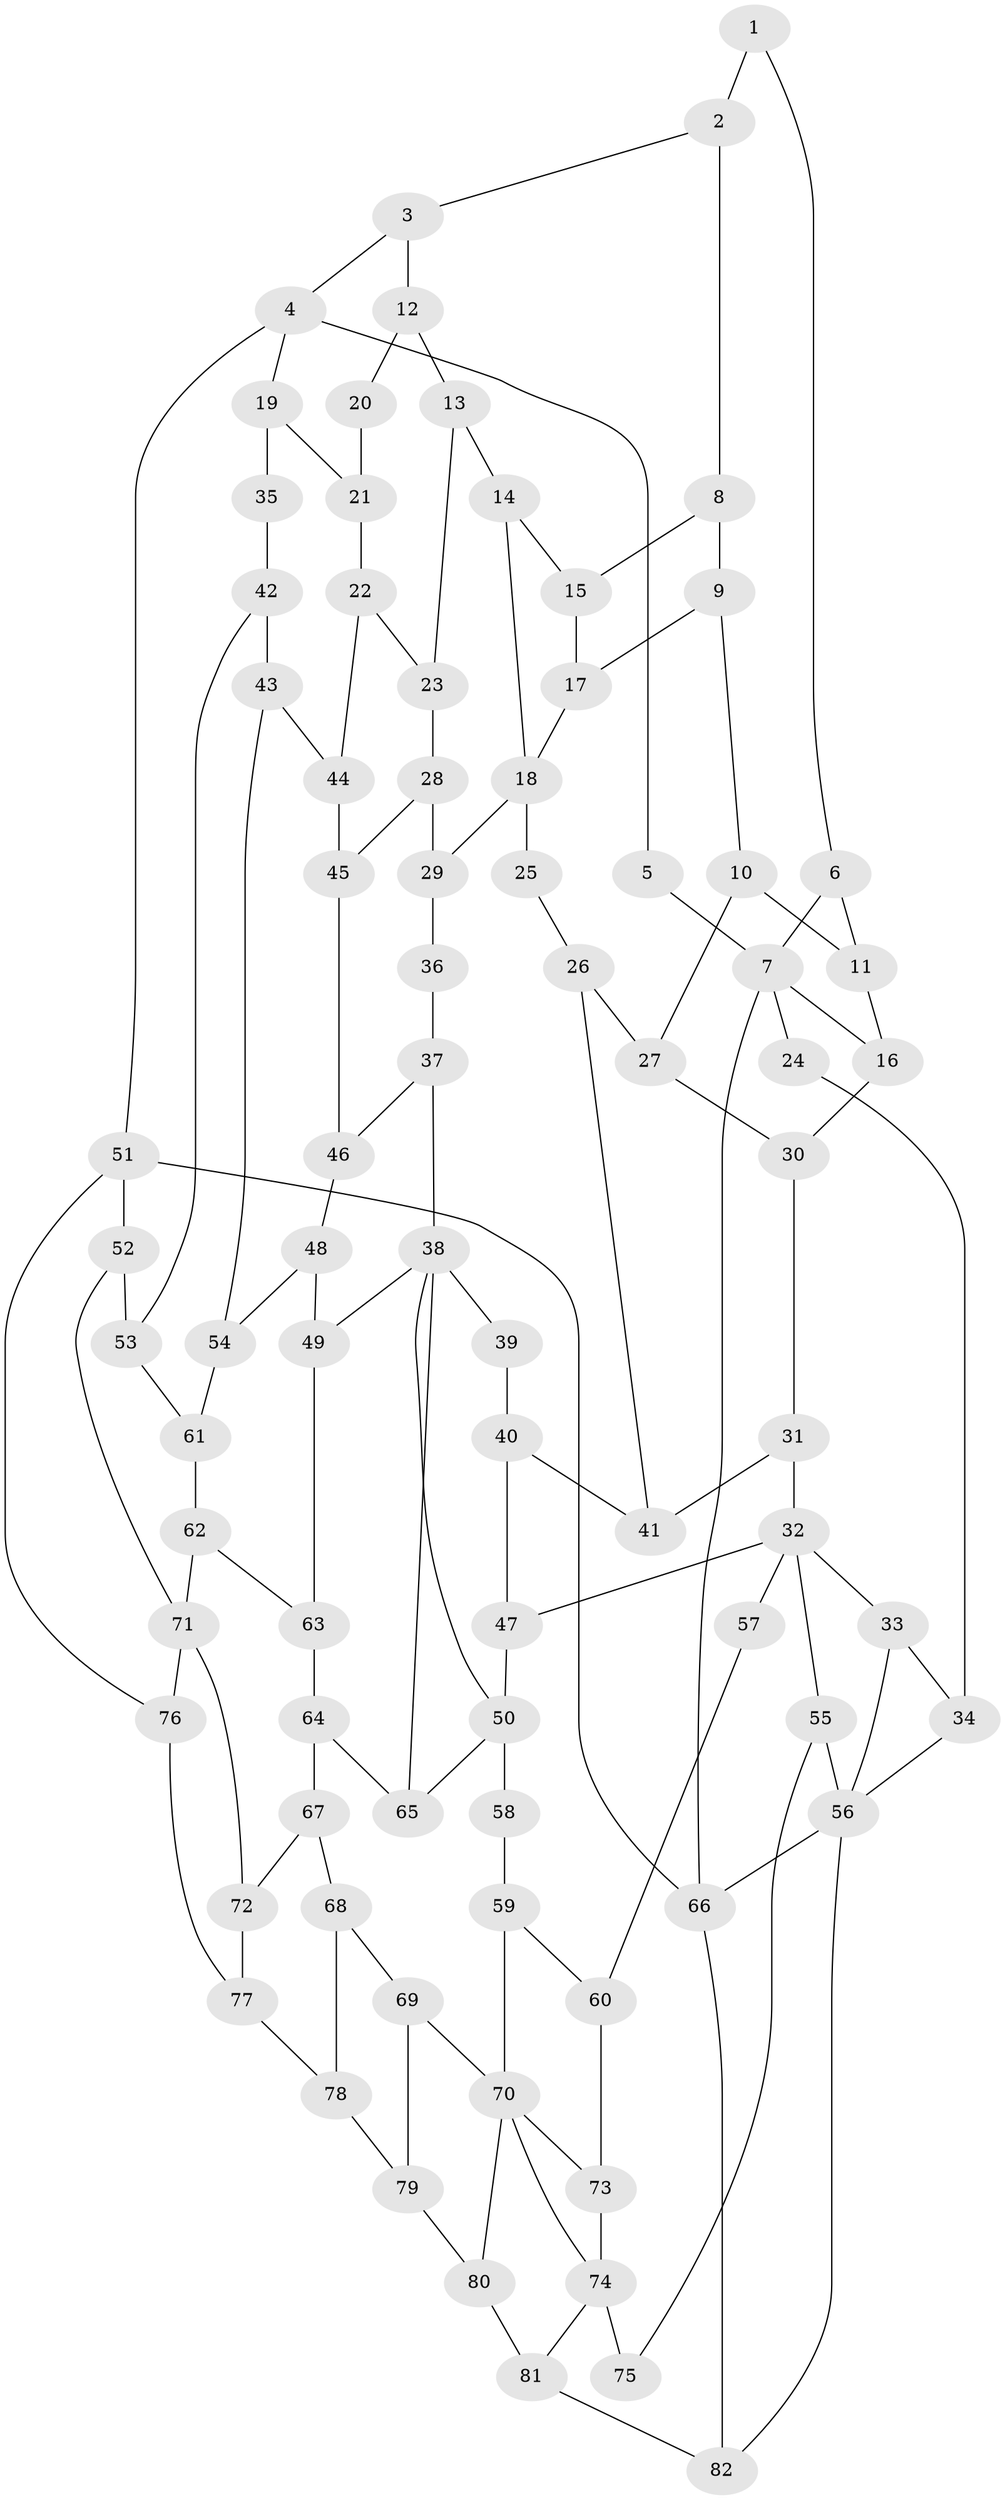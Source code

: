 // original degree distribution, {3: 0.042735042735042736, 4: 0.18803418803418803, 5: 0.5555555555555556, 6: 0.21367521367521367}
// Generated by graph-tools (version 1.1) at 2025/54/03/04/25 22:54:24]
// undirected, 82 vertices, 126 edges
graph export_dot {
  node [color=gray90,style=filled];
  1;
  2;
  3;
  4;
  5;
  6;
  7;
  8;
  9;
  10;
  11;
  12;
  13;
  14;
  15;
  16;
  17;
  18;
  19;
  20;
  21;
  22;
  23;
  24;
  25;
  26;
  27;
  28;
  29;
  30;
  31;
  32;
  33;
  34;
  35;
  36;
  37;
  38;
  39;
  40;
  41;
  42;
  43;
  44;
  45;
  46;
  47;
  48;
  49;
  50;
  51;
  52;
  53;
  54;
  55;
  56;
  57;
  58;
  59;
  60;
  61;
  62;
  63;
  64;
  65;
  66;
  67;
  68;
  69;
  70;
  71;
  72;
  73;
  74;
  75;
  76;
  77;
  78;
  79;
  80;
  81;
  82;
  1 -- 2 [weight=1.0];
  1 -- 6 [weight=1.0];
  2 -- 3 [weight=1.0];
  2 -- 8 [weight=1.0];
  3 -- 4 [weight=1.0];
  3 -- 12 [weight=1.0];
  4 -- 5 [weight=1.0];
  4 -- 19 [weight=1.0];
  4 -- 51 [weight=1.0];
  5 -- 7 [weight=2.0];
  6 -- 7 [weight=1.0];
  6 -- 11 [weight=1.0];
  7 -- 16 [weight=1.0];
  7 -- 24 [weight=2.0];
  7 -- 66 [weight=1.0];
  8 -- 9 [weight=1.0];
  8 -- 15 [weight=1.0];
  9 -- 10 [weight=1.0];
  9 -- 17 [weight=1.0];
  10 -- 11 [weight=1.0];
  10 -- 27 [weight=1.0];
  11 -- 16 [weight=1.0];
  12 -- 13 [weight=1.0];
  12 -- 20 [weight=1.0];
  13 -- 14 [weight=1.0];
  13 -- 23 [weight=1.0];
  14 -- 15 [weight=1.0];
  14 -- 18 [weight=1.0];
  15 -- 17 [weight=1.0];
  16 -- 30 [weight=1.0];
  17 -- 18 [weight=1.0];
  18 -- 25 [weight=2.0];
  18 -- 29 [weight=2.0];
  19 -- 21 [weight=1.0];
  19 -- 35 [weight=2.0];
  20 -- 21 [weight=1.0];
  21 -- 22 [weight=1.0];
  22 -- 23 [weight=1.0];
  22 -- 44 [weight=1.0];
  23 -- 28 [weight=1.0];
  24 -- 34 [weight=1.0];
  25 -- 26 [weight=1.0];
  26 -- 27 [weight=1.0];
  26 -- 41 [weight=1.0];
  27 -- 30 [weight=1.0];
  28 -- 29 [weight=1.0];
  28 -- 45 [weight=1.0];
  29 -- 36 [weight=2.0];
  30 -- 31 [weight=1.0];
  31 -- 32 [weight=1.0];
  31 -- 41 [weight=1.0];
  32 -- 33 [weight=1.0];
  32 -- 47 [weight=1.0];
  32 -- 55 [weight=1.0];
  32 -- 57 [weight=2.0];
  33 -- 34 [weight=1.0];
  33 -- 56 [weight=1.0];
  34 -- 56 [weight=1.0];
  35 -- 42 [weight=1.0];
  36 -- 37 [weight=1.0];
  37 -- 38 [weight=1.0];
  37 -- 46 [weight=1.0];
  38 -- 39 [weight=2.0];
  38 -- 49 [weight=1.0];
  38 -- 50 [weight=1.0];
  38 -- 65 [weight=1.0];
  39 -- 40 [weight=1.0];
  40 -- 41 [weight=1.0];
  40 -- 47 [weight=1.0];
  42 -- 43 [weight=1.0];
  42 -- 53 [weight=1.0];
  43 -- 44 [weight=1.0];
  43 -- 54 [weight=1.0];
  44 -- 45 [weight=1.0];
  45 -- 46 [weight=1.0];
  46 -- 48 [weight=1.0];
  47 -- 50 [weight=1.0];
  48 -- 49 [weight=1.0];
  48 -- 54 [weight=1.0];
  49 -- 63 [weight=1.0];
  50 -- 58 [weight=2.0];
  50 -- 65 [weight=1.0];
  51 -- 52 [weight=1.0];
  51 -- 66 [weight=1.0];
  51 -- 76 [weight=1.0];
  52 -- 53 [weight=1.0];
  52 -- 71 [weight=1.0];
  53 -- 61 [weight=1.0];
  54 -- 61 [weight=1.0];
  55 -- 56 [weight=2.0];
  55 -- 75 [weight=1.0];
  56 -- 66 [weight=1.0];
  56 -- 82 [weight=1.0];
  57 -- 60 [weight=1.0];
  58 -- 59 [weight=2.0];
  59 -- 60 [weight=1.0];
  59 -- 70 [weight=2.0];
  60 -- 73 [weight=1.0];
  61 -- 62 [weight=1.0];
  62 -- 63 [weight=1.0];
  62 -- 71 [weight=1.0];
  63 -- 64 [weight=1.0];
  64 -- 65 [weight=1.0];
  64 -- 67 [weight=1.0];
  66 -- 82 [weight=1.0];
  67 -- 68 [weight=1.0];
  67 -- 72 [weight=1.0];
  68 -- 69 [weight=1.0];
  68 -- 78 [weight=1.0];
  69 -- 70 [weight=1.0];
  69 -- 79 [weight=1.0];
  70 -- 73 [weight=1.0];
  70 -- 74 [weight=1.0];
  70 -- 80 [weight=1.0];
  71 -- 72 [weight=1.0];
  71 -- 76 [weight=1.0];
  72 -- 77 [weight=1.0];
  73 -- 74 [weight=2.0];
  74 -- 75 [weight=2.0];
  74 -- 81 [weight=1.0];
  76 -- 77 [weight=1.0];
  77 -- 78 [weight=1.0];
  78 -- 79 [weight=1.0];
  79 -- 80 [weight=1.0];
  80 -- 81 [weight=1.0];
  81 -- 82 [weight=1.0];
}
